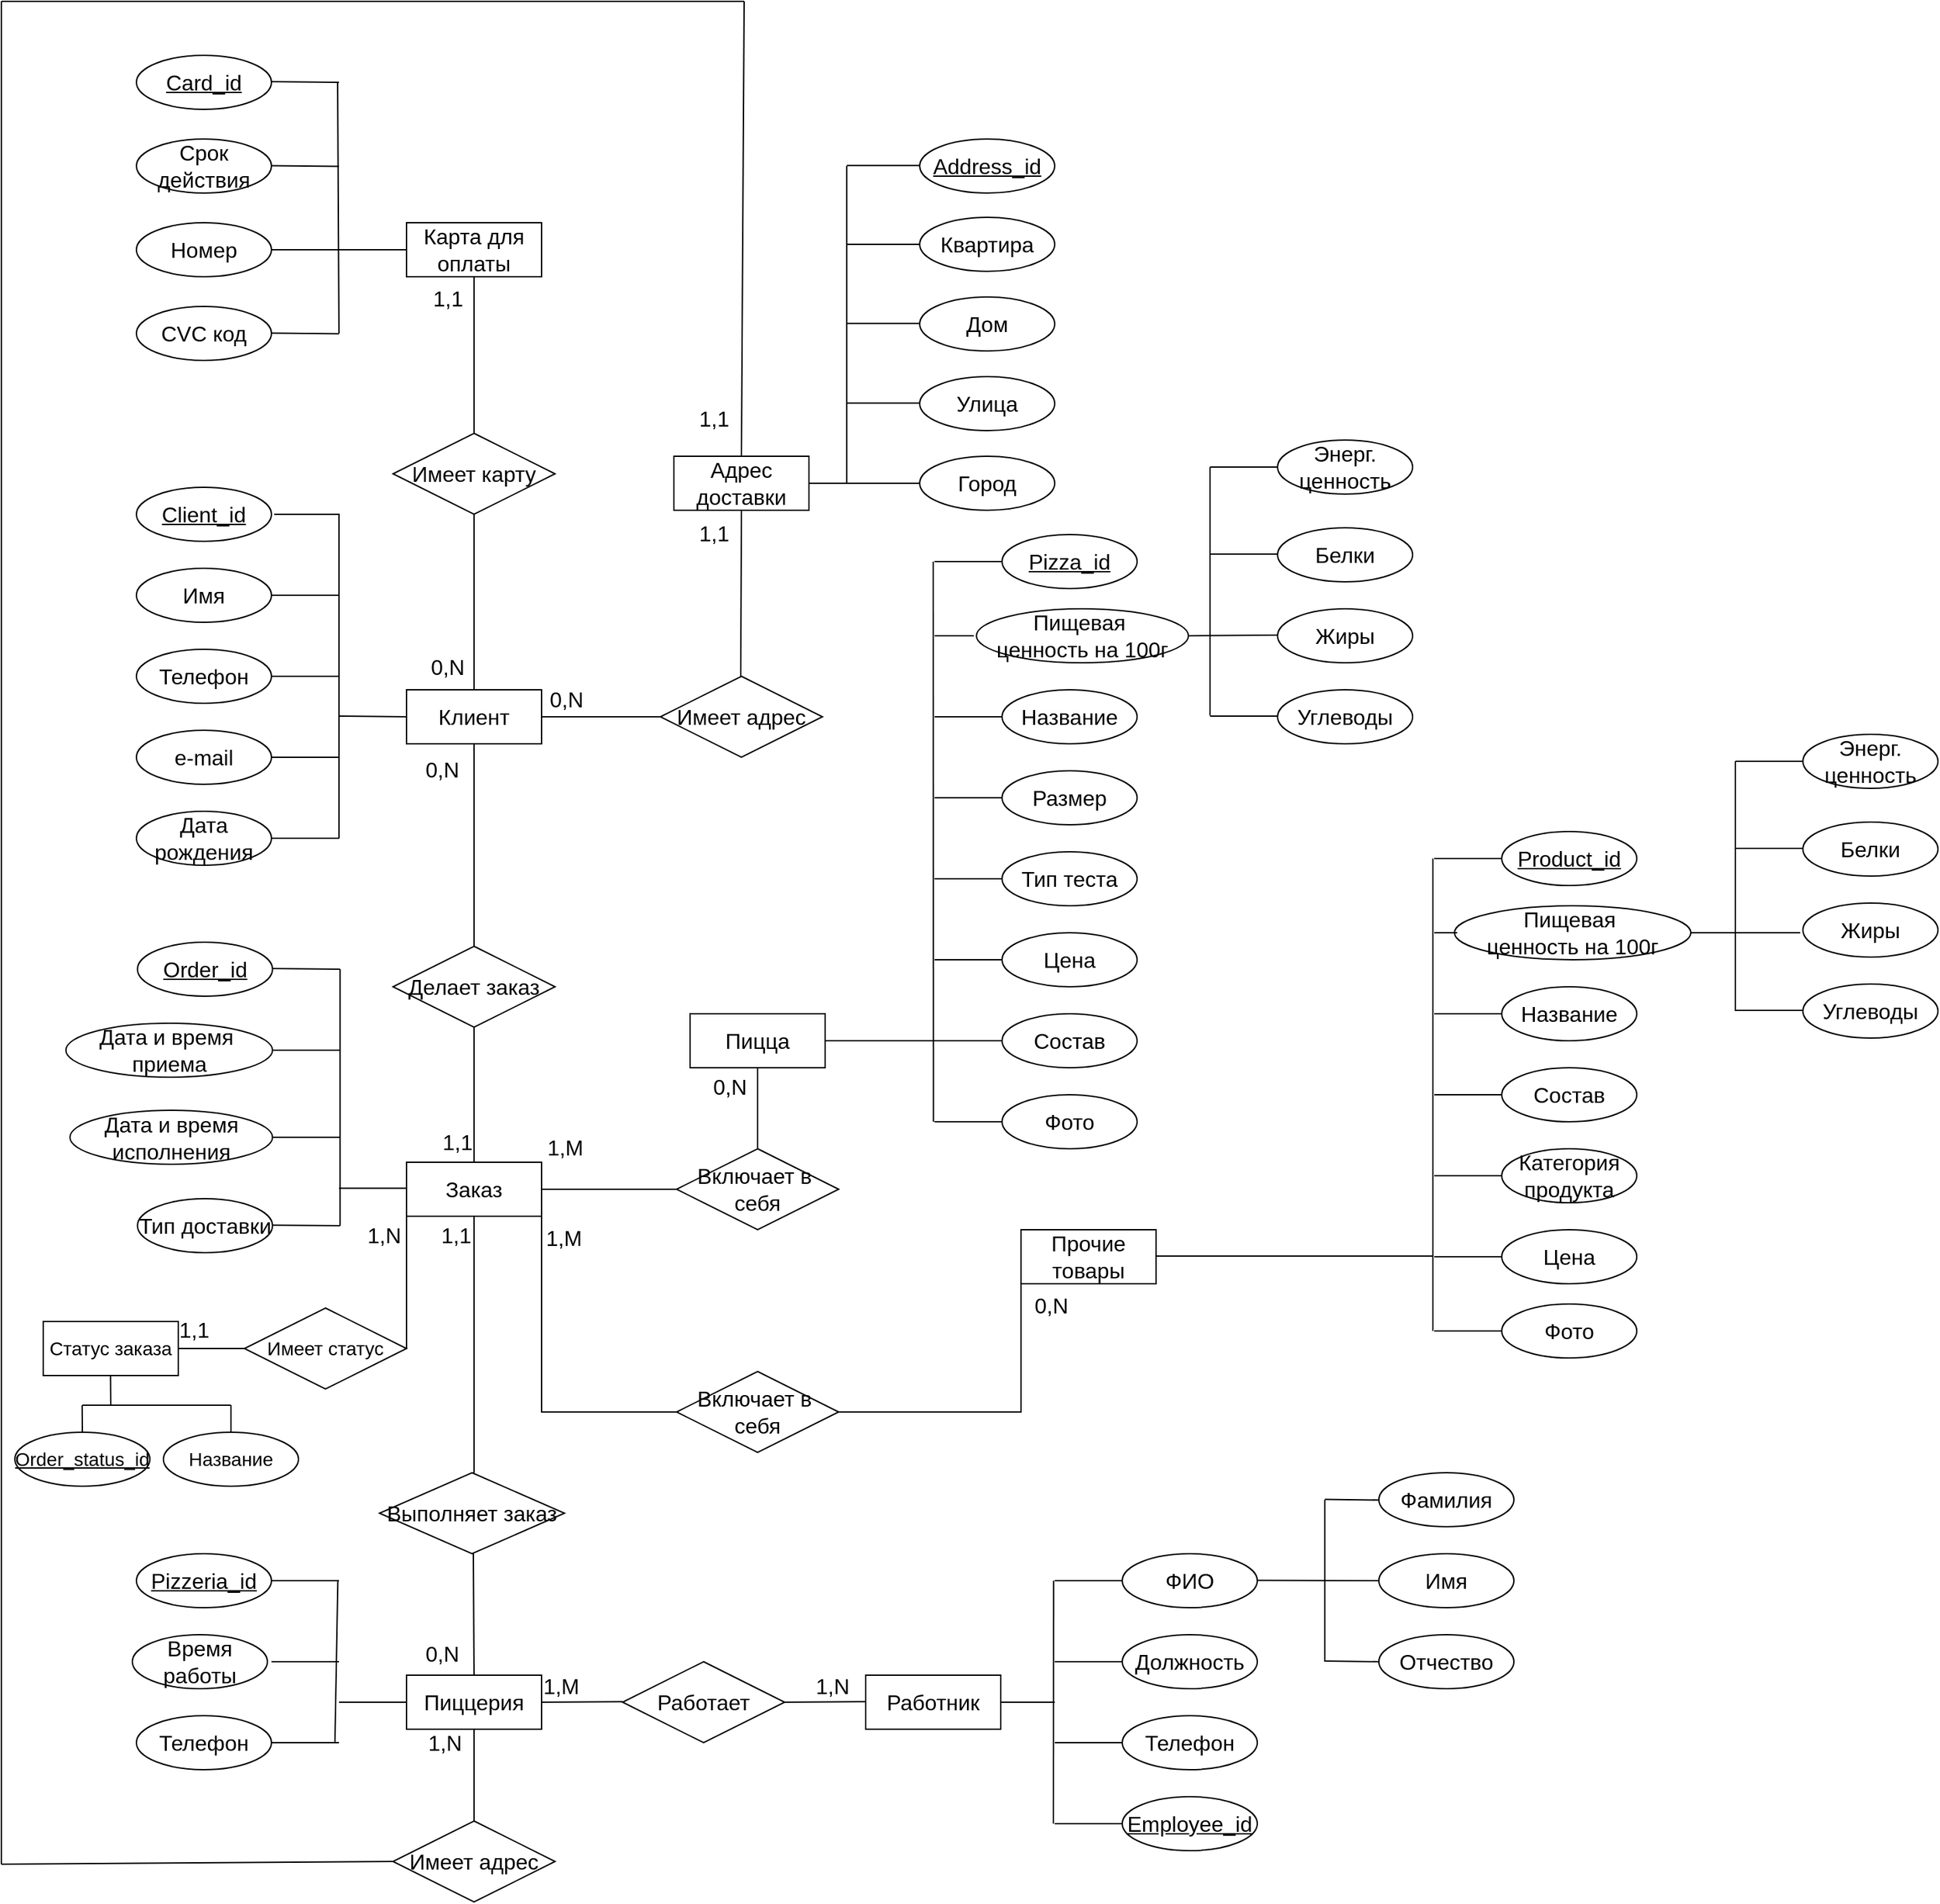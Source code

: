 <mxfile version="24.7.16">
  <diagram name="Страница — 1" id="_R4lYj8lv3AxTXjf9ZBw">
    <mxGraphModel dx="3284" dy="2054" grid="0" gridSize="10" guides="1" tooltips="1" connect="1" arrows="1" fold="1" page="0" pageScale="1" pageWidth="827" pageHeight="1169" math="0" shadow="0">
      <root>
        <mxCell id="0" />
        <mxCell id="1" parent="0" />
        <mxCell id="WlQoKTJH4L9Nlq2DW2aS-11" value="Клиент" style="whiteSpace=wrap;html=1;align=center;fontSize=16;" parent="1" vertex="1">
          <mxGeometry x="-380" y="190" width="100" height="40" as="geometry" />
        </mxCell>
        <mxCell id="WlQoKTJH4L9Nlq2DW2aS-12" value="Client_id" style="ellipse;whiteSpace=wrap;html=1;align=center;fontStyle=4;fontSize=16;" parent="1" vertex="1">
          <mxGeometry x="-580" y="40" width="100" height="40" as="geometry" />
        </mxCell>
        <mxCell id="WlQoKTJH4L9Nlq2DW2aS-13" value="Имя" style="ellipse;whiteSpace=wrap;html=1;align=center;fontSize=16;" parent="1" vertex="1">
          <mxGeometry x="-580" y="100" width="100" height="40" as="geometry" />
        </mxCell>
        <mxCell id="WlQoKTJH4L9Nlq2DW2aS-14" value="Телефон" style="ellipse;whiteSpace=wrap;html=1;align=center;fontSize=16;" parent="1" vertex="1">
          <mxGeometry x="-580" y="160" width="100" height="40" as="geometry" />
        </mxCell>
        <mxCell id="WlQoKTJH4L9Nlq2DW2aS-15" value="e-mail" style="ellipse;whiteSpace=wrap;html=1;align=center;fontSize=16;" parent="1" vertex="1">
          <mxGeometry x="-580" y="220" width="100" height="40" as="geometry" />
        </mxCell>
        <mxCell id="WlQoKTJH4L9Nlq2DW2aS-16" value="Дата рождения" style="ellipse;whiteSpace=wrap;html=1;align=center;fontSize=16;" parent="1" vertex="1">
          <mxGeometry x="-580" y="280" width="100" height="40" as="geometry" />
        </mxCell>
        <mxCell id="WlQoKTJH4L9Nlq2DW2aS-18" value="" style="endArrow=none;html=1;rounded=0;fontSize=16;" parent="1" edge="1">
          <mxGeometry width="50" height="50" relative="1" as="geometry">
            <mxPoint x="-478" y="60" as="sourcePoint" />
            <mxPoint x="-430" y="300" as="targetPoint" />
            <Array as="points">
              <mxPoint x="-430" y="60" />
            </Array>
          </mxGeometry>
        </mxCell>
        <mxCell id="WlQoKTJH4L9Nlq2DW2aS-20" value="" style="endArrow=none;html=1;rounded=0;exitX=1;exitY=0.5;exitDx=0;exitDy=0;fontSize=16;" parent="1" source="WlQoKTJH4L9Nlq2DW2aS-13" edge="1">
          <mxGeometry width="50" height="50" relative="1" as="geometry">
            <mxPoint x="-460" y="145" as="sourcePoint" />
            <mxPoint x="-430" y="120" as="targetPoint" />
          </mxGeometry>
        </mxCell>
        <mxCell id="WlQoKTJH4L9Nlq2DW2aS-21" value="" style="endArrow=none;html=1;rounded=0;exitX=1;exitY=0.5;exitDx=0;exitDy=0;fontSize=16;" parent="1" source="WlQoKTJH4L9Nlq2DW2aS-14" edge="1">
          <mxGeometry width="50" height="50" relative="1" as="geometry">
            <mxPoint x="-300" y="290" as="sourcePoint" />
            <mxPoint x="-430" y="180" as="targetPoint" />
          </mxGeometry>
        </mxCell>
        <mxCell id="WlQoKTJH4L9Nlq2DW2aS-22" value="" style="endArrow=none;html=1;rounded=0;exitX=1;exitY=0.5;exitDx=0;exitDy=0;fontSize=16;" parent="1" source="WlQoKTJH4L9Nlq2DW2aS-15" edge="1">
          <mxGeometry width="50" height="50" relative="1" as="geometry">
            <mxPoint x="-300" y="290" as="sourcePoint" />
            <mxPoint x="-430" y="240" as="targetPoint" />
          </mxGeometry>
        </mxCell>
        <mxCell id="WlQoKTJH4L9Nlq2DW2aS-26" value="" style="line;strokeWidth=1;rotatable=0;dashed=0;labelPosition=right;align=left;verticalAlign=middle;spacingTop=0;spacingLeft=6;points=[];portConstraint=eastwest;fontSize=16;" parent="1" vertex="1">
          <mxGeometry x="-480" y="295" width="50" height="10" as="geometry" />
        </mxCell>
        <mxCell id="WlQoKTJH4L9Nlq2DW2aS-28" value="" style="endArrow=none;html=1;rounded=0;fontSize=16;" parent="1" edge="1">
          <mxGeometry relative="1" as="geometry">
            <mxPoint x="-430" y="209.5" as="sourcePoint" />
            <mxPoint x="-380" y="210" as="targetPoint" />
          </mxGeometry>
        </mxCell>
        <mxCell id="WlQoKTJH4L9Nlq2DW2aS-29" value="Заказ" style="whiteSpace=wrap;html=1;align=center;fontSize=16;" parent="1" vertex="1">
          <mxGeometry x="-380" y="540" width="100" height="40" as="geometry" />
        </mxCell>
        <mxCell id="WlQoKTJH4L9Nlq2DW2aS-30" value="Order_id" style="ellipse;whiteSpace=wrap;html=1;align=center;fontStyle=4;fontSize=16;" parent="1" vertex="1">
          <mxGeometry x="-579.21" y="377" width="100" height="40" as="geometry" />
        </mxCell>
        <mxCell id="WlQoKTJH4L9Nlq2DW2aS-31" value="Дата и время&amp;nbsp;&lt;div style=&quot;font-size: 16px;&quot;&gt;приема&lt;/div&gt;" style="ellipse;whiteSpace=wrap;html=1;align=center;fontSize=16;" parent="1" vertex="1">
          <mxGeometry x="-632.21" y="437" width="153" height="40" as="geometry" />
        </mxCell>
        <mxCell id="WlQoKTJH4L9Nlq2DW2aS-32" value="Дата и время&lt;div style=&quot;font-size: 16px;&quot;&gt;исполнения&lt;/div&gt;" style="ellipse;whiteSpace=wrap;html=1;align=center;fontSize=16;" parent="1" vertex="1">
          <mxGeometry x="-629.21" y="501.5" width="150" height="40" as="geometry" />
        </mxCell>
        <mxCell id="WlQoKTJH4L9Nlq2DW2aS-33" value="Тип доставки" style="ellipse;whiteSpace=wrap;html=1;align=center;fontSize=16;" parent="1" vertex="1">
          <mxGeometry x="-579.21" y="567" width="100" height="40" as="geometry" />
        </mxCell>
        <mxCell id="WlQoKTJH4L9Nlq2DW2aS-36" value="" style="endArrow=none;html=1;rounded=0;fontSize=16;" parent="1" edge="1">
          <mxGeometry relative="1" as="geometry">
            <mxPoint x="-479.21" y="396.5" as="sourcePoint" />
            <mxPoint x="-429.21" y="397" as="targetPoint" />
          </mxGeometry>
        </mxCell>
        <mxCell id="WlQoKTJH4L9Nlq2DW2aS-37" value="" style="line;strokeWidth=1;rotatable=0;dashed=0;labelPosition=right;align=left;verticalAlign=middle;spacingTop=0;spacingLeft=6;points=[];portConstraint=eastwest;fontSize=16;" parent="1" vertex="1">
          <mxGeometry x="-479.21" y="452" width="50" height="10" as="geometry" />
        </mxCell>
        <mxCell id="WlQoKTJH4L9Nlq2DW2aS-38" value="" style="line;strokeWidth=1;rotatable=0;dashed=0;labelPosition=right;align=left;verticalAlign=middle;spacingTop=0;spacingLeft=6;points=[];portConstraint=eastwest;fontSize=16;" parent="1" vertex="1">
          <mxGeometry x="-479.21" y="516.5" width="50" height="10" as="geometry" />
        </mxCell>
        <mxCell id="WlQoKTJH4L9Nlq2DW2aS-39" value="" style="endArrow=none;html=1;rounded=0;fontSize=16;" parent="1" edge="1">
          <mxGeometry relative="1" as="geometry">
            <mxPoint x="-479.21" y="586.66" as="sourcePoint" />
            <mxPoint x="-429.21" y="587" as="targetPoint" />
          </mxGeometry>
        </mxCell>
        <mxCell id="WlQoKTJH4L9Nlq2DW2aS-42" value="" style="endArrow=none;html=1;rounded=0;fontSize=16;" parent="1" edge="1">
          <mxGeometry relative="1" as="geometry">
            <mxPoint x="-429.21" y="397" as="sourcePoint" />
            <mxPoint x="-429.21" y="587" as="targetPoint" />
          </mxGeometry>
        </mxCell>
        <mxCell id="WlQoKTJH4L9Nlq2DW2aS-43" value="" style="endArrow=none;html=1;rounded=0;fontSize=16;" parent="1" edge="1">
          <mxGeometry relative="1" as="geometry">
            <mxPoint x="-430" y="559.29" as="sourcePoint" />
            <mxPoint x="-380" y="559.29" as="targetPoint" />
          </mxGeometry>
        </mxCell>
        <mxCell id="WlQoKTJH4L9Nlq2DW2aS-44" value="Делает заказ" style="shape=rhombus;perimeter=rhombusPerimeter;whiteSpace=wrap;html=1;align=center;fontSize=16;" parent="1" vertex="1">
          <mxGeometry x="-390" y="380" width="120" height="60" as="geometry" />
        </mxCell>
        <mxCell id="WlQoKTJH4L9Nlq2DW2aS-45" value="" style="endArrow=none;html=1;rounded=0;entryX=0.5;entryY=1;entryDx=0;entryDy=0;fontSize=16;" parent="1" source="WlQoKTJH4L9Nlq2DW2aS-44" target="WlQoKTJH4L9Nlq2DW2aS-11" edge="1">
          <mxGeometry relative="1" as="geometry">
            <mxPoint x="-410" y="430" as="sourcePoint" />
            <mxPoint x="-250" y="430" as="targetPoint" />
          </mxGeometry>
        </mxCell>
        <mxCell id="WlQoKTJH4L9Nlq2DW2aS-46" value="0,N" style="resizable=0;html=1;whiteSpace=wrap;align=right;verticalAlign=bottom;fontSize=16;" parent="WlQoKTJH4L9Nlq2DW2aS-45" connectable="0" vertex="1">
          <mxGeometry x="1" relative="1" as="geometry">
            <mxPoint x="-10" y="30" as="offset" />
          </mxGeometry>
        </mxCell>
        <mxCell id="WlQoKTJH4L9Nlq2DW2aS-47" value="" style="endArrow=none;html=1;rounded=0;exitX=0.5;exitY=1;exitDx=0;exitDy=0;entryX=0.5;entryY=0;entryDx=0;entryDy=0;fontSize=16;" parent="1" source="WlQoKTJH4L9Nlq2DW2aS-44" target="WlQoKTJH4L9Nlq2DW2aS-29" edge="1">
          <mxGeometry relative="1" as="geometry">
            <mxPoint x="-410" y="430" as="sourcePoint" />
            <mxPoint x="-250" y="430" as="targetPoint" />
          </mxGeometry>
        </mxCell>
        <mxCell id="WlQoKTJH4L9Nlq2DW2aS-48" value="1,1" style="resizable=0;html=1;whiteSpace=wrap;align=right;verticalAlign=bottom;fontSize=16;" parent="WlQoKTJH4L9Nlq2DW2aS-47" connectable="0" vertex="1">
          <mxGeometry x="1" relative="1" as="geometry">
            <mxPoint y="-4" as="offset" />
          </mxGeometry>
        </mxCell>
        <mxCell id="WlQoKTJH4L9Nlq2DW2aS-50" value="Пиццерия" style="whiteSpace=wrap;html=1;align=center;fontSize=16;" parent="1" vertex="1">
          <mxGeometry x="-380" y="920" width="100" height="40" as="geometry" />
        </mxCell>
        <mxCell id="WlQoKTJH4L9Nlq2DW2aS-51" value="Pizzeria_id" style="ellipse;whiteSpace=wrap;html=1;align=center;fontStyle=4;fontSize=16;" parent="1" vertex="1">
          <mxGeometry x="-580" y="830" width="100" height="40" as="geometry" />
        </mxCell>
        <mxCell id="WlQoKTJH4L9Nlq2DW2aS-71" value="Телефон" style="ellipse;whiteSpace=wrap;html=1;align=center;fontSize=16;" parent="1" vertex="1">
          <mxGeometry x="-580" y="950" width="100" height="40" as="geometry" />
        </mxCell>
        <mxCell id="WlQoKTJH4L9Nlq2DW2aS-72" value="Время работы" style="ellipse;whiteSpace=wrap;html=1;align=center;fontSize=16;" parent="1" vertex="1">
          <mxGeometry x="-583" y="890" width="100" height="40" as="geometry" />
        </mxCell>
        <mxCell id="WlQoKTJH4L9Nlq2DW2aS-74" value="" style="line;strokeWidth=1;rotatable=0;dashed=0;labelPosition=right;align=left;verticalAlign=middle;spacingTop=0;spacingLeft=6;points=[];portConstraint=eastwest;fontSize=16;" parent="1" vertex="1">
          <mxGeometry x="-480" y="845" width="50" height="10" as="geometry" />
        </mxCell>
        <mxCell id="WlQoKTJH4L9Nlq2DW2aS-75" value="" style="line;strokeWidth=1;rotatable=0;dashed=0;labelPosition=right;align=left;verticalAlign=middle;spacingTop=0;spacingLeft=6;points=[];portConstraint=eastwest;fontSize=16;" parent="1" vertex="1">
          <mxGeometry x="-480" y="905" width="50" height="10" as="geometry" />
        </mxCell>
        <mxCell id="WlQoKTJH4L9Nlq2DW2aS-76" value="" style="line;strokeWidth=1;rotatable=0;dashed=0;labelPosition=right;align=left;verticalAlign=middle;spacingTop=0;spacingLeft=6;points=[];portConstraint=eastwest;fontSize=16;" parent="1" vertex="1">
          <mxGeometry x="-480" y="965" width="50" height="10" as="geometry" />
        </mxCell>
        <mxCell id="WlQoKTJH4L9Nlq2DW2aS-78" value="" style="endArrow=none;html=1;rounded=0;fontSize=16;" parent="1" edge="1">
          <mxGeometry relative="1" as="geometry">
            <mxPoint x="-430.83" y="850" as="sourcePoint" />
            <mxPoint x="-433" y="970" as="targetPoint" />
          </mxGeometry>
        </mxCell>
        <mxCell id="WlQoKTJH4L9Nlq2DW2aS-79" value="" style="line;strokeWidth=1;rotatable=0;dashed=0;labelPosition=right;align=left;verticalAlign=middle;spacingTop=0;spacingLeft=6;points=[];portConstraint=eastwest;fontSize=16;" parent="1" vertex="1">
          <mxGeometry x="-430" y="935" width="50" height="10" as="geometry" />
        </mxCell>
        <mxCell id="WlQoKTJH4L9Nlq2DW2aS-80" value="Выполняет заказ" style="shape=rhombus;perimeter=rhombusPerimeter;whiteSpace=wrap;html=1;align=center;fontSize=16;" parent="1" vertex="1">
          <mxGeometry x="-400" y="770" width="137" height="60" as="geometry" />
        </mxCell>
        <mxCell id="WlQoKTJH4L9Nlq2DW2aS-83" value="" style="endArrow=none;html=1;rounded=0;exitX=0.5;exitY=1;exitDx=0;exitDy=0;fontSize=16;" parent="1" edge="1" source="WlQoKTJH4L9Nlq2DW2aS-29">
          <mxGeometry relative="1" as="geometry">
            <mxPoint x="-330.42" y="630" as="sourcePoint" />
            <mxPoint x="-330" y="770" as="targetPoint" />
          </mxGeometry>
        </mxCell>
        <mxCell id="WlQoKTJH4L9Nlq2DW2aS-84" value="1,1" style="resizable=0;html=1;whiteSpace=wrap;align=right;verticalAlign=bottom;fontSize=16;" parent="WlQoKTJH4L9Nlq2DW2aS-83" connectable="0" vertex="1">
          <mxGeometry x="1" relative="1" as="geometry">
            <mxPoint x="-1" y="-165" as="offset" />
          </mxGeometry>
        </mxCell>
        <mxCell id="WlQoKTJH4L9Nlq2DW2aS-85" value="" style="endArrow=none;html=1;rounded=0;entryX=0.5;entryY=1;entryDx=0;entryDy=0;fontSize=16;" parent="1" edge="1">
          <mxGeometry relative="1" as="geometry">
            <mxPoint x="-330" y="920" as="sourcePoint" />
            <mxPoint x="-330.5" y="830" as="targetPoint" />
          </mxGeometry>
        </mxCell>
        <mxCell id="WlQoKTJH4L9Nlq2DW2aS-86" value="0,N" style="resizable=0;html=1;whiteSpace=wrap;align=right;verticalAlign=bottom;fontSize=16;" parent="WlQoKTJH4L9Nlq2DW2aS-85" connectable="0" vertex="1">
          <mxGeometry x="1" relative="1" as="geometry">
            <mxPoint x="-9" y="85" as="offset" />
          </mxGeometry>
        </mxCell>
        <mxCell id="WlQoKTJH4L9Nlq2DW2aS-87" value="Работник" style="whiteSpace=wrap;html=1;align=center;fontSize=16;" parent="1" vertex="1">
          <mxGeometry x="-40" y="920" width="100" height="40" as="geometry" />
        </mxCell>
        <mxCell id="WlQoKTJH4L9Nlq2DW2aS-88" value="ФИО" style="ellipse;whiteSpace=wrap;html=1;align=center;fontSize=16;" parent="1" vertex="1">
          <mxGeometry x="150" y="830" width="100" height="40" as="geometry" />
        </mxCell>
        <mxCell id="WlQoKTJH4L9Nlq2DW2aS-89" value="Фамилия" style="ellipse;whiteSpace=wrap;html=1;align=center;fontSize=16;" parent="1" vertex="1">
          <mxGeometry x="340" y="770" width="100" height="40" as="geometry" />
        </mxCell>
        <mxCell id="WlQoKTJH4L9Nlq2DW2aS-90" value="Имя" style="ellipse;whiteSpace=wrap;html=1;align=center;fontSize=16;" parent="1" vertex="1">
          <mxGeometry x="340" y="830" width="100" height="40" as="geometry" />
        </mxCell>
        <mxCell id="WlQoKTJH4L9Nlq2DW2aS-91" value="Отчество" style="ellipse;whiteSpace=wrap;html=1;align=center;fontSize=16;" parent="1" vertex="1">
          <mxGeometry x="340" y="890" width="100" height="40" as="geometry" />
        </mxCell>
        <mxCell id="WlQoKTJH4L9Nlq2DW2aS-92" value="Должность" style="ellipse;whiteSpace=wrap;html=1;align=center;fontSize=16;" parent="1" vertex="1">
          <mxGeometry x="150" y="890" width="100" height="40" as="geometry" />
        </mxCell>
        <mxCell id="WlQoKTJH4L9Nlq2DW2aS-93" value="Телефон" style="ellipse;whiteSpace=wrap;html=1;align=center;fontSize=16;" parent="1" vertex="1">
          <mxGeometry x="150" y="950" width="100" height="40" as="geometry" />
        </mxCell>
        <mxCell id="WlQoKTJH4L9Nlq2DW2aS-94" value="Employee_id" style="ellipse;whiteSpace=wrap;html=1;align=center;fontStyle=4;fontSize=16;" parent="1" vertex="1">
          <mxGeometry x="150" y="1010" width="100" height="40" as="geometry" />
        </mxCell>
        <mxCell id="WlQoKTJH4L9Nlq2DW2aS-95" value="" style="line;strokeWidth=1;rotatable=0;dashed=0;labelPosition=right;align=left;verticalAlign=middle;spacingTop=0;spacingLeft=6;points=[];portConstraint=eastwest;fontSize=16;" parent="1" vertex="1">
          <mxGeometry x="100" y="845" width="50" height="10" as="geometry" />
        </mxCell>
        <mxCell id="WlQoKTJH4L9Nlq2DW2aS-96" value="" style="line;strokeWidth=1;rotatable=0;dashed=0;labelPosition=right;align=left;verticalAlign=middle;spacingTop=0;spacingLeft=6;points=[];portConstraint=eastwest;fontSize=16;" parent="1" vertex="1">
          <mxGeometry x="100" y="905" width="50" height="10" as="geometry" />
        </mxCell>
        <mxCell id="WlQoKTJH4L9Nlq2DW2aS-97" value="" style="line;strokeWidth=1;rotatable=0;dashed=0;labelPosition=right;align=left;verticalAlign=middle;spacingTop=0;spacingLeft=6;points=[];portConstraint=eastwest;fontSize=16;" parent="1" vertex="1">
          <mxGeometry x="100" y="965" width="50" height="10" as="geometry" />
        </mxCell>
        <mxCell id="WlQoKTJH4L9Nlq2DW2aS-98" value="" style="line;strokeWidth=1;rotatable=0;dashed=0;labelPosition=right;align=left;verticalAlign=middle;spacingTop=0;spacingLeft=6;points=[];portConstraint=eastwest;fontSize=16;" parent="1" vertex="1">
          <mxGeometry x="100" y="1025" width="50" height="10" as="geometry" />
        </mxCell>
        <mxCell id="WlQoKTJH4L9Nlq2DW2aS-99" value="" style="endArrow=none;html=1;rounded=0;fontSize=16;" parent="1" edge="1">
          <mxGeometry relative="1" as="geometry">
            <mxPoint x="99.17" y="850" as="sourcePoint" />
            <mxPoint x="99" y="1030" as="targetPoint" />
          </mxGeometry>
        </mxCell>
        <mxCell id="WlQoKTJH4L9Nlq2DW2aS-100" value="" style="line;strokeWidth=1;rotatable=0;dashed=0;labelPosition=right;align=left;verticalAlign=middle;spacingTop=0;spacingLeft=6;points=[];portConstraint=eastwest;fontSize=16;" parent="1" vertex="1">
          <mxGeometry x="60" y="935" width="40" height="10" as="geometry" />
        </mxCell>
        <mxCell id="WlQoKTJH4L9Nlq2DW2aS-101" value="" style="endArrow=none;html=1;rounded=0;fontSize=16;" parent="1" edge="1">
          <mxGeometry relative="1" as="geometry">
            <mxPoint x="300" y="789.75" as="sourcePoint" />
            <mxPoint x="340" y="790.25" as="targetPoint" />
          </mxGeometry>
        </mxCell>
        <mxCell id="WlQoKTJH4L9Nlq2DW2aS-103" value="" style="endArrow=none;html=1;rounded=0;fontSize=16;" parent="1" edge="1">
          <mxGeometry relative="1" as="geometry">
            <mxPoint x="300" y="909.5" as="sourcePoint" />
            <mxPoint x="340" y="910" as="targetPoint" />
          </mxGeometry>
        </mxCell>
        <mxCell id="WlQoKTJH4L9Nlq2DW2aS-104" value="" style="endArrow=none;html=1;rounded=0;fontSize=16;" parent="1" edge="1">
          <mxGeometry relative="1" as="geometry">
            <mxPoint x="300" y="790" as="sourcePoint" />
            <mxPoint x="300" y="910" as="targetPoint" />
          </mxGeometry>
        </mxCell>
        <mxCell id="WlQoKTJH4L9Nlq2DW2aS-107" value="" style="endArrow=none;html=1;rounded=0;entryX=0;entryY=0.5;entryDx=0;entryDy=0;fontSize=16;" parent="1" target="WlQoKTJH4L9Nlq2DW2aS-90" edge="1">
          <mxGeometry relative="1" as="geometry">
            <mxPoint x="250" y="849.75" as="sourcePoint" />
            <mxPoint x="290" y="850.25" as="targetPoint" />
          </mxGeometry>
        </mxCell>
        <mxCell id="WlQoKTJH4L9Nlq2DW2aS-108" value="Работает" style="shape=rhombus;perimeter=rhombusPerimeter;whiteSpace=wrap;html=1;align=center;fontSize=16;" parent="1" vertex="1">
          <mxGeometry x="-220" y="910" width="120" height="60" as="geometry" />
        </mxCell>
        <mxCell id="WlQoKTJH4L9Nlq2DW2aS-109" value="" style="endArrow=none;html=1;rounded=0;fontSize=16;" parent="1" edge="1">
          <mxGeometry relative="1" as="geometry">
            <mxPoint x="-280" y="940" as="sourcePoint" />
            <mxPoint x="-220" y="939.58" as="targetPoint" />
          </mxGeometry>
        </mxCell>
        <mxCell id="WlQoKTJH4L9Nlq2DW2aS-110" value="1,M" style="resizable=0;html=1;whiteSpace=wrap;align=right;verticalAlign=bottom;fontSize=16;" parent="WlQoKTJH4L9Nlq2DW2aS-109" connectable="0" vertex="1">
          <mxGeometry x="1" relative="1" as="geometry">
            <mxPoint x="-30" as="offset" />
          </mxGeometry>
        </mxCell>
        <mxCell id="WlQoKTJH4L9Nlq2DW2aS-111" value="" style="endArrow=none;html=1;rounded=0;fontSize=16;" parent="1" edge="1">
          <mxGeometry relative="1" as="geometry">
            <mxPoint x="-100" y="940" as="sourcePoint" />
            <mxPoint x="-40" y="939.58" as="targetPoint" />
          </mxGeometry>
        </mxCell>
        <mxCell id="WlQoKTJH4L9Nlq2DW2aS-112" value="1,N" style="resizable=0;html=1;whiteSpace=wrap;align=right;verticalAlign=bottom;fontSize=16;" parent="WlQoKTJH4L9Nlq2DW2aS-111" connectable="0" vertex="1">
          <mxGeometry x="1" relative="1" as="geometry">
            <mxPoint x="-10" as="offset" />
          </mxGeometry>
        </mxCell>
        <mxCell id="WlQoKTJH4L9Nlq2DW2aS-113" value="Включает в&amp;nbsp;&lt;div style=&quot;font-size: 16px;&quot;&gt;себя&lt;/div&gt;" style="shape=rhombus;perimeter=rhombusPerimeter;whiteSpace=wrap;html=1;align=center;fontSize=16;" parent="1" vertex="1">
          <mxGeometry x="-180" y="695" width="120" height="60" as="geometry" />
        </mxCell>
        <mxCell id="WlQoKTJH4L9Nlq2DW2aS-115" value="Пицца" style="whiteSpace=wrap;html=1;align=center;fontSize=16;" parent="1" vertex="1">
          <mxGeometry x="-170" y="430" width="100" height="40" as="geometry" />
        </mxCell>
        <mxCell id="WlQoKTJH4L9Nlq2DW2aS-116" value="Прочие товары" style="whiteSpace=wrap;html=1;align=center;fontSize=16;" parent="1" vertex="1">
          <mxGeometry x="75" y="590" width="100" height="40" as="geometry" />
        </mxCell>
        <mxCell id="WlQoKTJH4L9Nlq2DW2aS-117" value="" style="endArrow=none;html=1;rounded=0;entryX=0;entryY=0.5;entryDx=0;entryDy=0;fontSize=16;exitX=1;exitY=1;exitDx=0;exitDy=0;" parent="1" target="WlQoKTJH4L9Nlq2DW2aS-113" edge="1" source="WlQoKTJH4L9Nlq2DW2aS-29">
          <mxGeometry relative="1" as="geometry">
            <mxPoint x="-280" y="609.29" as="sourcePoint" />
            <mxPoint x="-180" y="610" as="targetPoint" />
            <Array as="points">
              <mxPoint x="-280" y="725" />
            </Array>
          </mxGeometry>
        </mxCell>
        <mxCell id="WlQoKTJH4L9Nlq2DW2aS-118" value="1,M" style="resizable=0;html=1;whiteSpace=wrap;align=right;verticalAlign=bottom;fontSize=16;" parent="WlQoKTJH4L9Nlq2DW2aS-117" connectable="0" vertex="1">
          <mxGeometry x="1" relative="1" as="geometry">
            <mxPoint x="-69" y="-118" as="offset" />
          </mxGeometry>
        </mxCell>
        <mxCell id="WlQoKTJH4L9Nlq2DW2aS-119" value="" style="endArrow=none;html=1;rounded=0;entryX=0.5;entryY=1;entryDx=0;entryDy=0;exitX=0.5;exitY=0;exitDx=0;exitDy=0;fontSize=16;" parent="1" source="8NDgQ50gFQI0GU3UAlsf-5" target="WlQoKTJH4L9Nlq2DW2aS-115" edge="1">
          <mxGeometry relative="1" as="geometry">
            <mxPoint x="-230" y="610" as="sourcePoint" />
            <mxPoint x="-120" y="490" as="targetPoint" />
            <Array as="points">
              <mxPoint x="-120" y="531" />
            </Array>
          </mxGeometry>
        </mxCell>
        <mxCell id="WlQoKTJH4L9Nlq2DW2aS-120" value="0,N" style="resizable=0;html=1;whiteSpace=wrap;align=right;verticalAlign=bottom;fontSize=16;" parent="WlQoKTJH4L9Nlq2DW2aS-119" connectable="0" vertex="1">
          <mxGeometry x="1" relative="1" as="geometry">
            <mxPoint x="-7" y="25" as="offset" />
          </mxGeometry>
        </mxCell>
        <mxCell id="WlQoKTJH4L9Nlq2DW2aS-121" value="" style="endArrow=none;html=1;rounded=0;entryX=0;entryY=0.5;entryDx=0;entryDy=0;exitX=1;exitY=0.5;exitDx=0;exitDy=0;fontSize=16;" parent="1" source="WlQoKTJH4L9Nlq2DW2aS-113" target="WlQoKTJH4L9Nlq2DW2aS-116" edge="1">
          <mxGeometry relative="1" as="geometry">
            <mxPoint x="-60" y="609" as="sourcePoint" />
            <mxPoint x="70" y="610" as="targetPoint" />
            <Array as="points">
              <mxPoint x="75" y="725" />
            </Array>
          </mxGeometry>
        </mxCell>
        <mxCell id="WlQoKTJH4L9Nlq2DW2aS-122" value="0,N" style="resizable=0;html=1;whiteSpace=wrap;align=right;verticalAlign=bottom;fontSize=16;" parent="WlQoKTJH4L9Nlq2DW2aS-121" connectable="0" vertex="1">
          <mxGeometry x="1" relative="1" as="geometry">
            <mxPoint x="36" y="47" as="offset" />
          </mxGeometry>
        </mxCell>
        <mxCell id="WlQoKTJH4L9Nlq2DW2aS-123" value="Название" style="ellipse;whiteSpace=wrap;html=1;align=center;fontSize=16;" parent="1" vertex="1">
          <mxGeometry x="61" y="190" width="100" height="40" as="geometry" />
        </mxCell>
        <mxCell id="WlQoKTJH4L9Nlq2DW2aS-124" value="Pizza_id" style="ellipse;whiteSpace=wrap;html=1;align=center;fontStyle=4;fontSize=16;" parent="1" vertex="1">
          <mxGeometry x="61" y="75" width="100" height="40" as="geometry" />
        </mxCell>
        <mxCell id="WlQoKTJH4L9Nlq2DW2aS-125" value="Тип теста" style="ellipse;whiteSpace=wrap;html=1;align=center;fontSize=16;" parent="1" vertex="1">
          <mxGeometry x="61" y="310" width="100" height="40" as="geometry" />
        </mxCell>
        <mxCell id="WlQoKTJH4L9Nlq2DW2aS-126" value="Размер" style="ellipse;whiteSpace=wrap;html=1;align=center;fontSize=16;" parent="1" vertex="1">
          <mxGeometry x="61" y="250" width="100" height="40" as="geometry" />
        </mxCell>
        <mxCell id="WlQoKTJH4L9Nlq2DW2aS-127" value="Цена" style="ellipse;whiteSpace=wrap;html=1;align=center;fontSize=16;" parent="1" vertex="1">
          <mxGeometry x="61" y="370" width="100" height="40" as="geometry" />
        </mxCell>
        <mxCell id="WlQoKTJH4L9Nlq2DW2aS-128" value="Состав" style="ellipse;whiteSpace=wrap;html=1;align=center;fontSize=16;" parent="1" vertex="1">
          <mxGeometry x="61" y="430" width="100" height="40" as="geometry" />
        </mxCell>
        <mxCell id="WlQoKTJH4L9Nlq2DW2aS-129" value="Фото" style="ellipse;whiteSpace=wrap;html=1;align=center;fontSize=16;" parent="1" vertex="1">
          <mxGeometry x="61" y="490" width="100" height="40" as="geometry" />
        </mxCell>
        <mxCell id="WlQoKTJH4L9Nlq2DW2aS-130" value="Пищевая&amp;nbsp;&lt;div style=&quot;font-size: 16px;&quot;&gt;ценность на 100г&lt;/div&gt;" style="ellipse;whiteSpace=wrap;html=1;align=center;fontSize=16;" parent="1" vertex="1">
          <mxGeometry x="42" y="130" width="157" height="40" as="geometry" />
        </mxCell>
        <mxCell id="WlQoKTJH4L9Nlq2DW2aS-131" value="Энерг. ценность" style="ellipse;whiteSpace=wrap;html=1;align=center;fontSize=16;" parent="1" vertex="1">
          <mxGeometry x="265" y="5" width="100" height="40" as="geometry" />
        </mxCell>
        <mxCell id="WlQoKTJH4L9Nlq2DW2aS-132" value="Белки" style="ellipse;whiteSpace=wrap;html=1;align=center;fontSize=16;" parent="1" vertex="1">
          <mxGeometry x="265" y="70" width="100" height="40" as="geometry" />
        </mxCell>
        <mxCell id="WlQoKTJH4L9Nlq2DW2aS-133" value="Жиры" style="ellipse;whiteSpace=wrap;html=1;align=center;fontSize=16;" parent="1" vertex="1">
          <mxGeometry x="265" y="130" width="100" height="40" as="geometry" />
        </mxCell>
        <mxCell id="WlQoKTJH4L9Nlq2DW2aS-134" value="Углеводы" style="ellipse;whiteSpace=wrap;html=1;align=center;fontSize=16;" parent="1" vertex="1">
          <mxGeometry x="265" y="190" width="100" height="40" as="geometry" />
        </mxCell>
        <mxCell id="WlQoKTJH4L9Nlq2DW2aS-137" value="" style="endArrow=none;html=1;rounded=0;exitX=1;exitY=0.5;exitDx=0;exitDy=0;fontSize=16;" parent="1" edge="1">
          <mxGeometry width="50" height="50" relative="1" as="geometry">
            <mxPoint x="215" y="25" as="sourcePoint" />
            <mxPoint x="265" y="25" as="targetPoint" />
          </mxGeometry>
        </mxCell>
        <mxCell id="WlQoKTJH4L9Nlq2DW2aS-138" value="" style="endArrow=none;html=1;rounded=0;exitX=1;exitY=0.5;exitDx=0;exitDy=0;fontSize=16;" parent="1" edge="1">
          <mxGeometry width="50" height="50" relative="1" as="geometry">
            <mxPoint x="215" y="89.5" as="sourcePoint" />
            <mxPoint x="265" y="89.5" as="targetPoint" />
          </mxGeometry>
        </mxCell>
        <mxCell id="WlQoKTJH4L9Nlq2DW2aS-139" value="" style="endArrow=none;html=1;rounded=0;exitX=1;exitY=0.5;exitDx=0;exitDy=0;fontSize=16;" parent="1" source="WlQoKTJH4L9Nlq2DW2aS-130" edge="1">
          <mxGeometry width="50" height="50" relative="1" as="geometry">
            <mxPoint x="175" y="150" as="sourcePoint" />
            <mxPoint x="265" y="149.5" as="targetPoint" />
          </mxGeometry>
        </mxCell>
        <mxCell id="WlQoKTJH4L9Nlq2DW2aS-140" value="" style="endArrow=none;html=1;rounded=0;exitX=1;exitY=0.5;exitDx=0;exitDy=0;fontSize=16;" parent="1" edge="1">
          <mxGeometry width="50" height="50" relative="1" as="geometry">
            <mxPoint x="215" y="209.5" as="sourcePoint" />
            <mxPoint x="265" y="209.5" as="targetPoint" />
          </mxGeometry>
        </mxCell>
        <mxCell id="WlQoKTJH4L9Nlq2DW2aS-142" value="" style="endArrow=none;html=1;rounded=0;fontSize=16;" parent="1" edge="1">
          <mxGeometry relative="1" as="geometry">
            <mxPoint x="215" y="25" as="sourcePoint" />
            <mxPoint x="215" y="209" as="targetPoint" />
          </mxGeometry>
        </mxCell>
        <mxCell id="WlQoKTJH4L9Nlq2DW2aS-144" value="" style="endArrow=none;html=1;rounded=0;entryX=0;entryY=0.5;entryDx=0;entryDy=0;fontSize=16;exitX=1;exitY=0.5;exitDx=0;exitDy=0;" parent="1" source="WlQoKTJH4L9Nlq2DW2aS-115" target="WlQoKTJH4L9Nlq2DW2aS-128" edge="1">
          <mxGeometry relative="1" as="geometry">
            <mxPoint x="-70" y="455" as="sourcePoint" />
            <mxPoint x="-20" y="455.5" as="targetPoint" />
          </mxGeometry>
        </mxCell>
        <mxCell id="WlQoKTJH4L9Nlq2DW2aS-145" value="" style="line;strokeWidth=1;rotatable=0;dashed=0;labelPosition=right;align=left;verticalAlign=middle;spacingTop=0;spacingLeft=6;points=[];portConstraint=eastwest;fontSize=16;" parent="1" vertex="1">
          <mxGeometry x="11" y="90" width="50" height="10" as="geometry" />
        </mxCell>
        <mxCell id="WlQoKTJH4L9Nlq2DW2aS-146" value="" style="line;strokeWidth=1;rotatable=0;dashed=0;labelPosition=right;align=left;verticalAlign=middle;spacingTop=0;spacingLeft=6;points=[];portConstraint=eastwest;fontSize=16;" parent="1" vertex="1">
          <mxGeometry x="11" y="145" width="29" height="10" as="geometry" />
        </mxCell>
        <mxCell id="WlQoKTJH4L9Nlq2DW2aS-147" value="" style="line;strokeWidth=1;rotatable=0;dashed=0;labelPosition=right;align=left;verticalAlign=middle;spacingTop=0;spacingLeft=6;points=[];portConstraint=eastwest;fontSize=16;" parent="1" vertex="1">
          <mxGeometry x="11" y="205" width="50" height="10" as="geometry" />
        </mxCell>
        <mxCell id="WlQoKTJH4L9Nlq2DW2aS-148" value="" style="line;strokeWidth=1;rotatable=0;dashed=0;labelPosition=right;align=left;verticalAlign=middle;spacingTop=0;spacingLeft=6;points=[];portConstraint=eastwest;fontSize=16;" parent="1" vertex="1">
          <mxGeometry x="11" y="265" width="50" height="10" as="geometry" />
        </mxCell>
        <mxCell id="WlQoKTJH4L9Nlq2DW2aS-149" value="" style="line;strokeWidth=1;rotatable=0;dashed=0;labelPosition=right;align=left;verticalAlign=middle;spacingTop=0;spacingLeft=6;points=[];portConstraint=eastwest;fontSize=16;" parent="1" vertex="1">
          <mxGeometry x="11" y="325" width="50" height="10" as="geometry" />
        </mxCell>
        <mxCell id="WlQoKTJH4L9Nlq2DW2aS-150" value="" style="line;strokeWidth=1;rotatable=0;dashed=0;labelPosition=right;align=left;verticalAlign=middle;spacingTop=0;spacingLeft=6;points=[];portConstraint=eastwest;fontSize=16;" parent="1" vertex="1">
          <mxGeometry x="11" y="385" width="50" height="10" as="geometry" />
        </mxCell>
        <mxCell id="WlQoKTJH4L9Nlq2DW2aS-151" value="" style="line;strokeWidth=1;rotatable=0;dashed=0;labelPosition=right;align=left;verticalAlign=middle;spacingTop=0;spacingLeft=6;points=[];portConstraint=eastwest;fontSize=16;" parent="1" vertex="1">
          <mxGeometry x="11" y="505" width="50" height="10" as="geometry" />
        </mxCell>
        <mxCell id="WlQoKTJH4L9Nlq2DW2aS-152" value="" style="endArrow=none;html=1;rounded=0;fontSize=16;" parent="1" edge="1">
          <mxGeometry relative="1" as="geometry">
            <mxPoint x="10" y="95" as="sourcePoint" />
            <mxPoint x="10.2" y="510" as="targetPoint" />
          </mxGeometry>
        </mxCell>
        <mxCell id="WlQoKTJH4L9Nlq2DW2aS-153" value="Название" style="ellipse;whiteSpace=wrap;html=1;align=center;fontSize=16;" parent="1" vertex="1">
          <mxGeometry x="431" y="410" width="100" height="40" as="geometry" />
        </mxCell>
        <mxCell id="WlQoKTJH4L9Nlq2DW2aS-154" value="Product_id" style="ellipse;whiteSpace=wrap;html=1;align=center;fontStyle=4;fontSize=16;" parent="1" vertex="1">
          <mxGeometry x="431" y="295" width="100" height="40" as="geometry" />
        </mxCell>
        <mxCell id="WlQoKTJH4L9Nlq2DW2aS-155" value="Категория&lt;div style=&quot;font-size: 16px;&quot;&gt;продукта&lt;/div&gt;" style="ellipse;whiteSpace=wrap;html=1;align=center;fontSize=16;" parent="1" vertex="1">
          <mxGeometry x="431" y="530" width="100" height="40" as="geometry" />
        </mxCell>
        <mxCell id="WlQoKTJH4L9Nlq2DW2aS-156" value="Состав" style="ellipse;whiteSpace=wrap;html=1;align=center;fontSize=16;" parent="1" vertex="1">
          <mxGeometry x="431" y="470" width="100" height="40" as="geometry" />
        </mxCell>
        <mxCell id="WlQoKTJH4L9Nlq2DW2aS-157" value="Цена" style="ellipse;whiteSpace=wrap;html=1;align=center;fontSize=16;" parent="1" vertex="1">
          <mxGeometry x="431" y="590" width="100" height="40" as="geometry" />
        </mxCell>
        <mxCell id="WlQoKTJH4L9Nlq2DW2aS-158" value="Фото" style="ellipse;whiteSpace=wrap;html=1;align=center;fontSize=16;" parent="1" vertex="1">
          <mxGeometry x="431" y="645" width="100" height="40" as="geometry" />
        </mxCell>
        <mxCell id="WlQoKTJH4L9Nlq2DW2aS-160" value="Пищевая&amp;nbsp;&lt;div style=&quot;font-size: 16px;&quot;&gt;ценность на 100г&lt;/div&gt;" style="ellipse;whiteSpace=wrap;html=1;align=center;fontSize=16;" parent="1" vertex="1">
          <mxGeometry x="396" y="350" width="175" height="40" as="geometry" />
        </mxCell>
        <mxCell id="WlQoKTJH4L9Nlq2DW2aS-161" value="Белки" style="ellipse;whiteSpace=wrap;html=1;align=center;fontSize=16;" parent="1" vertex="1">
          <mxGeometry x="654" y="288" width="100" height="40" as="geometry" />
        </mxCell>
        <mxCell id="WlQoKTJH4L9Nlq2DW2aS-162" value="Жиры" style="ellipse;whiteSpace=wrap;html=1;align=center;fontSize=16;" parent="1" vertex="1">
          <mxGeometry x="654" y="348" width="100" height="40" as="geometry" />
        </mxCell>
        <mxCell id="WlQoKTJH4L9Nlq2DW2aS-163" value="Углеводы" style="ellipse;whiteSpace=wrap;html=1;align=center;fontSize=16;" parent="1" vertex="1">
          <mxGeometry x="654" y="408" width="100" height="40" as="geometry" />
        </mxCell>
        <mxCell id="WlQoKTJH4L9Nlq2DW2aS-165" value="" style="endArrow=none;html=1;rounded=0;exitX=1;exitY=0.5;exitDx=0;exitDy=0;fontSize=16;" parent="1" edge="1">
          <mxGeometry width="50" height="50" relative="1" as="geometry">
            <mxPoint x="604" y="243" as="sourcePoint" />
            <mxPoint x="654" y="243" as="targetPoint" />
          </mxGeometry>
        </mxCell>
        <mxCell id="WlQoKTJH4L9Nlq2DW2aS-166" value="" style="endArrow=none;html=1;rounded=0;exitX=1;exitY=0.5;exitDx=0;exitDy=0;fontSize=16;" parent="1" edge="1">
          <mxGeometry width="50" height="50" relative="1" as="geometry">
            <mxPoint x="604" y="307.5" as="sourcePoint" />
            <mxPoint x="654" y="307.5" as="targetPoint" />
          </mxGeometry>
        </mxCell>
        <mxCell id="WlQoKTJH4L9Nlq2DW2aS-167" value="" style="endArrow=none;html=1;rounded=0;exitX=1;exitY=0.5;exitDx=0;exitDy=0;fontSize=16;" parent="1" source="WlQoKTJH4L9Nlq2DW2aS-160" edge="1">
          <mxGeometry width="50" height="50" relative="1" as="geometry">
            <mxPoint x="531" y="365" as="sourcePoint" />
            <mxPoint x="652" y="370" as="targetPoint" />
          </mxGeometry>
        </mxCell>
        <mxCell id="WlQoKTJH4L9Nlq2DW2aS-168" value="" style="endArrow=none;html=1;rounded=0;exitX=1;exitY=0.5;exitDx=0;exitDy=0;fontSize=16;" parent="1" edge="1">
          <mxGeometry width="50" height="50" relative="1" as="geometry">
            <mxPoint x="604" y="427.5" as="sourcePoint" />
            <mxPoint x="654" y="427.5" as="targetPoint" />
          </mxGeometry>
        </mxCell>
        <mxCell id="WlQoKTJH4L9Nlq2DW2aS-170" value="" style="endArrow=none;html=1;rounded=0;fontSize=16;" parent="1" edge="1">
          <mxGeometry relative="1" as="geometry">
            <mxPoint x="604" y="243" as="sourcePoint" />
            <mxPoint x="604" y="428" as="targetPoint" />
          </mxGeometry>
        </mxCell>
        <mxCell id="WlQoKTJH4L9Nlq2DW2aS-171" value="" style="line;strokeWidth=1;rotatable=0;dashed=0;labelPosition=right;align=left;verticalAlign=middle;spacingTop=0;spacingLeft=6;points=[];portConstraint=eastwest;fontSize=16;" parent="1" vertex="1">
          <mxGeometry x="381" y="310" width="50" height="10" as="geometry" />
        </mxCell>
        <mxCell id="WlQoKTJH4L9Nlq2DW2aS-172" value="" style="line;strokeWidth=1;rotatable=0;dashed=0;labelPosition=right;align=left;verticalAlign=middle;spacingTop=0;spacingLeft=6;points=[];portConstraint=eastwest;fontSize=16;" parent="1" vertex="1">
          <mxGeometry x="381" y="365" width="17" height="10" as="geometry" />
        </mxCell>
        <mxCell id="WlQoKTJH4L9Nlq2DW2aS-173" value="" style="line;strokeWidth=1;rotatable=0;dashed=0;labelPosition=right;align=left;verticalAlign=middle;spacingTop=0;spacingLeft=6;points=[];portConstraint=eastwest;fontSize=16;" parent="1" vertex="1">
          <mxGeometry x="381" y="425" width="50" height="10" as="geometry" />
        </mxCell>
        <mxCell id="WlQoKTJH4L9Nlq2DW2aS-174" value="" style="line;strokeWidth=1;rotatable=0;dashed=0;labelPosition=right;align=left;verticalAlign=middle;spacingTop=0;spacingLeft=6;points=[];portConstraint=eastwest;fontSize=16;" parent="1" vertex="1">
          <mxGeometry x="381" y="485" width="50" height="10" as="geometry" />
        </mxCell>
        <mxCell id="WlQoKTJH4L9Nlq2DW2aS-175" value="" style="line;strokeWidth=1;rotatable=0;dashed=0;labelPosition=right;align=left;verticalAlign=middle;spacingTop=0;spacingLeft=6;points=[];portConstraint=eastwest;fontSize=16;" parent="1" vertex="1">
          <mxGeometry x="381" y="545" width="50" height="10" as="geometry" />
        </mxCell>
        <mxCell id="WlQoKTJH4L9Nlq2DW2aS-176" value="" style="line;strokeWidth=1;rotatable=0;dashed=0;labelPosition=right;align=left;verticalAlign=middle;spacingTop=0;spacingLeft=6;points=[];portConstraint=eastwest;fontSize=16;" parent="1" vertex="1">
          <mxGeometry x="381" y="605" width="50" height="10" as="geometry" />
        </mxCell>
        <mxCell id="WlQoKTJH4L9Nlq2DW2aS-177" value="" style="line;strokeWidth=1;rotatable=0;dashed=0;labelPosition=right;align=left;verticalAlign=middle;spacingTop=0;spacingLeft=6;points=[];portConstraint=eastwest;fontSize=16;" parent="1" vertex="1">
          <mxGeometry x="381" y="660" width="50" height="10" as="geometry" />
        </mxCell>
        <mxCell id="WlQoKTJH4L9Nlq2DW2aS-178" value="" style="endArrow=none;html=1;rounded=0;fontSize=16;" parent="1" edge="1">
          <mxGeometry relative="1" as="geometry">
            <mxPoint x="380" y="315" as="sourcePoint" />
            <mxPoint x="380" y="665" as="targetPoint" />
          </mxGeometry>
        </mxCell>
        <mxCell id="WlQoKTJH4L9Nlq2DW2aS-179" value="Энерг. ценность" style="ellipse;whiteSpace=wrap;html=1;align=center;fontSize=16;" parent="1" vertex="1">
          <mxGeometry x="654" y="223" width="100" height="40" as="geometry" />
        </mxCell>
        <mxCell id="WlQoKTJH4L9Nlq2DW2aS-180" value="" style="line;strokeWidth=1;rotatable=0;dashed=0;labelPosition=right;align=left;verticalAlign=middle;spacingTop=0;spacingLeft=6;points=[];portConstraint=eastwest;fontSize=16;" parent="1" vertex="1">
          <mxGeometry x="175" y="604.5" width="205" height="10" as="geometry" />
        </mxCell>
        <mxCell id="8NDgQ50gFQI0GU3UAlsf-5" value="Включает в&amp;nbsp;&lt;div style=&quot;font-size: 16px;&quot;&gt;себя&lt;/div&gt;" style="shape=rhombus;perimeter=rhombusPerimeter;whiteSpace=wrap;html=1;align=center;fontSize=16;" parent="1" vertex="1">
          <mxGeometry x="-180" y="530" width="120" height="60" as="geometry" />
        </mxCell>
        <mxCell id="8NDgQ50gFQI0GU3UAlsf-8" value="" style="endArrow=none;html=1;rounded=0;entryX=0;entryY=0.5;entryDx=0;entryDy=0;exitX=1;exitY=0.5;exitDx=0;exitDy=0;fontSize=16;" parent="1" source="WlQoKTJH4L9Nlq2DW2aS-29" target="8NDgQ50gFQI0GU3UAlsf-5" edge="1">
          <mxGeometry relative="1" as="geometry">
            <mxPoint x="-110" y="590" as="sourcePoint" />
            <mxPoint x="-110" y="490" as="targetPoint" />
            <Array as="points" />
          </mxGeometry>
        </mxCell>
        <mxCell id="8NDgQ50gFQI0GU3UAlsf-10" value="1,M" style="resizable=0;html=1;whiteSpace=wrap;align=right;verticalAlign=bottom;fontSize=16;" parent="1" connectable="0" vertex="1">
          <mxGeometry x="-247.996" y="540.0" as="geometry" />
        </mxCell>
        <mxCell id="8NDgQ50gFQI0GU3UAlsf-11" value="Карта для оплаты" style="whiteSpace=wrap;html=1;align=center;fontSize=16;" parent="1" vertex="1">
          <mxGeometry x="-380" y="-156" width="100" height="40" as="geometry" />
        </mxCell>
        <mxCell id="8NDgQ50gFQI0GU3UAlsf-15" value="Имеет карту" style="shape=rhombus;perimeter=rhombusPerimeter;whiteSpace=wrap;html=1;align=center;fontSize=16;" parent="1" vertex="1">
          <mxGeometry x="-390" width="120" height="60" as="geometry" />
        </mxCell>
        <mxCell id="8NDgQ50gFQI0GU3UAlsf-16" value="" style="endArrow=none;html=1;rounded=0;exitX=0.5;exitY=1;exitDx=0;exitDy=0;entryX=0.5;entryY=0;entryDx=0;entryDy=0;fontSize=16;" parent="1" source="8NDgQ50gFQI0GU3UAlsf-15" target="WlQoKTJH4L9Nlq2DW2aS-11" edge="1">
          <mxGeometry relative="1" as="geometry">
            <mxPoint x="-163" y="216" as="sourcePoint" />
            <mxPoint x="-3" y="216" as="targetPoint" />
          </mxGeometry>
        </mxCell>
        <mxCell id="8NDgQ50gFQI0GU3UAlsf-17" value="0,N" style="resizable=0;html=1;whiteSpace=wrap;align=right;verticalAlign=bottom;fontSize=16;" parent="8NDgQ50gFQI0GU3UAlsf-16" connectable="0" vertex="1">
          <mxGeometry x="1" relative="1" as="geometry">
            <mxPoint x="-6" y="-6" as="offset" />
          </mxGeometry>
        </mxCell>
        <mxCell id="8NDgQ50gFQI0GU3UAlsf-18" value="" style="endArrow=none;html=1;rounded=0;entryX=0.5;entryY=1;entryDx=0;entryDy=0;exitX=0.5;exitY=0;exitDx=0;exitDy=0;fontSize=16;" parent="1" source="8NDgQ50gFQI0GU3UAlsf-15" target="8NDgQ50gFQI0GU3UAlsf-11" edge="1">
          <mxGeometry relative="1" as="geometry">
            <mxPoint x="-163" y="216" as="sourcePoint" />
            <mxPoint x="-3" y="216" as="targetPoint" />
          </mxGeometry>
        </mxCell>
        <mxCell id="8NDgQ50gFQI0GU3UAlsf-19" value="1,1" style="resizable=0;html=1;whiteSpace=wrap;align=right;verticalAlign=bottom;fontSize=16;" parent="8NDgQ50gFQI0GU3UAlsf-18" connectable="0" vertex="1">
          <mxGeometry x="1" relative="1" as="geometry">
            <mxPoint x="-7" y="27" as="offset" />
          </mxGeometry>
        </mxCell>
        <mxCell id="8NDgQ50gFQI0GU3UAlsf-20" value="Номер" style="ellipse;whiteSpace=wrap;html=1;align=center;fontSize=16;" parent="1" vertex="1">
          <mxGeometry x="-580" y="-156" width="100" height="40" as="geometry" />
        </mxCell>
        <mxCell id="8NDgQ50gFQI0GU3UAlsf-22" value="" style="endArrow=none;html=1;rounded=0;exitX=1;exitY=0.5;exitDx=0;exitDy=0;entryX=0;entryY=0.5;entryDx=0;entryDy=0;fontSize=16;" parent="1" source="8NDgQ50gFQI0GU3UAlsf-20" target="8NDgQ50gFQI0GU3UAlsf-11" edge="1">
          <mxGeometry relative="1" as="geometry">
            <mxPoint x="-258" y="146" as="sourcePoint" />
            <mxPoint x="-98" y="146" as="targetPoint" />
          </mxGeometry>
        </mxCell>
        <mxCell id="8NDgQ50gFQI0GU3UAlsf-23" value="CVC код" style="ellipse;whiteSpace=wrap;html=1;align=center;fontSize=16;" parent="1" vertex="1">
          <mxGeometry x="-580" y="-94" width="100" height="40" as="geometry" />
        </mxCell>
        <mxCell id="8NDgQ50gFQI0GU3UAlsf-24" value="" style="endArrow=none;html=1;rounded=0;fontSize=16;" parent="1" edge="1">
          <mxGeometry relative="1" as="geometry">
            <mxPoint x="-431" y="-260" as="sourcePoint" />
            <mxPoint x="-430" y="-74" as="targetPoint" />
          </mxGeometry>
        </mxCell>
        <mxCell id="8NDgQ50gFQI0GU3UAlsf-26" value="Срок действия" style="ellipse;whiteSpace=wrap;html=1;align=center;fontSize=16;" parent="1" vertex="1">
          <mxGeometry x="-580" y="-218" width="100" height="40" as="geometry" />
        </mxCell>
        <mxCell id="8NDgQ50gFQI0GU3UAlsf-27" value="Card_id" style="ellipse;whiteSpace=wrap;html=1;align=center;fontStyle=4;fontSize=16;" parent="1" vertex="1">
          <mxGeometry x="-580" y="-280" width="100" height="40" as="geometry" />
        </mxCell>
        <mxCell id="8NDgQ50gFQI0GU3UAlsf-28" value="" style="endArrow=none;html=1;rounded=0;fontSize=16;" parent="1" edge="1">
          <mxGeometry relative="1" as="geometry">
            <mxPoint x="-480" y="-260.5" as="sourcePoint" />
            <mxPoint x="-430" y="-260" as="targetPoint" />
          </mxGeometry>
        </mxCell>
        <mxCell id="8NDgQ50gFQI0GU3UAlsf-29" value="" style="endArrow=none;html=1;rounded=0;fontSize=16;" parent="1" edge="1">
          <mxGeometry relative="1" as="geometry">
            <mxPoint x="-480" y="-198.25" as="sourcePoint" />
            <mxPoint x="-430" y="-197.75" as="targetPoint" />
          </mxGeometry>
        </mxCell>
        <mxCell id="8NDgQ50gFQI0GU3UAlsf-30" value="" style="endArrow=none;html=1;rounded=0;fontSize=16;" parent="1" edge="1">
          <mxGeometry relative="1" as="geometry">
            <mxPoint x="-480" y="-74.25" as="sourcePoint" />
            <mxPoint x="-430" y="-73.75" as="targetPoint" />
          </mxGeometry>
        </mxCell>
        <mxCell id="8NDgQ50gFQI0GU3UAlsf-31" value="Адрес доставки" style="whiteSpace=wrap;html=1;align=center;fontSize=16;" parent="1" vertex="1">
          <mxGeometry x="-182" y="17" width="100" height="40" as="geometry" />
        </mxCell>
        <mxCell id="8NDgQ50gFQI0GU3UAlsf-32" value="Имеет адрес" style="shape=rhombus;perimeter=rhombusPerimeter;whiteSpace=wrap;html=1;align=center;fontSize=16;" parent="1" vertex="1">
          <mxGeometry x="-192" y="180" width="120" height="60" as="geometry" />
        </mxCell>
        <mxCell id="8NDgQ50gFQI0GU3UAlsf-33" value="" style="endArrow=none;html=1;rounded=0;entryX=0;entryY=0.5;entryDx=0;entryDy=0;exitX=1;exitY=0.5;exitDx=0;exitDy=0;fontSize=16;" parent="1" source="WlQoKTJH4L9Nlq2DW2aS-11" target="8NDgQ50gFQI0GU3UAlsf-32" edge="1">
          <mxGeometry relative="1" as="geometry">
            <mxPoint x="-278" y="212" as="sourcePoint" />
            <mxPoint x="-118" y="212" as="targetPoint" />
          </mxGeometry>
        </mxCell>
        <mxCell id="8NDgQ50gFQI0GU3UAlsf-35" value="0,N" style="resizable=0;html=1;whiteSpace=wrap;align=right;verticalAlign=bottom;fontSize=16;" parent="1" connectable="0" vertex="1">
          <mxGeometry x="-248" y="208" as="geometry" />
        </mxCell>
        <mxCell id="8NDgQ50gFQI0GU3UAlsf-36" value="" style="endArrow=none;html=1;rounded=0;entryX=0.5;entryY=1;entryDx=0;entryDy=0;exitX=0.5;exitY=0;exitDx=0;exitDy=0;fontSize=16;" parent="1" target="8NDgQ50gFQI0GU3UAlsf-31" edge="1">
          <mxGeometry relative="1" as="geometry">
            <mxPoint x="-132.5" y="180" as="sourcePoint" />
            <mxPoint x="-132.5" y="64" as="targetPoint" />
          </mxGeometry>
        </mxCell>
        <mxCell id="8NDgQ50gFQI0GU3UAlsf-37" value="1,1" style="resizable=0;html=1;whiteSpace=wrap;align=right;verticalAlign=bottom;fontSize=16;" parent="8NDgQ50gFQI0GU3UAlsf-36" connectable="0" vertex="1">
          <mxGeometry x="1" relative="1" as="geometry">
            <mxPoint x="-7" y="28" as="offset" />
          </mxGeometry>
        </mxCell>
        <mxCell id="8NDgQ50gFQI0GU3UAlsf-38" value="Улица" style="ellipse;whiteSpace=wrap;html=1;align=center;fontSize=16;" parent="1" vertex="1">
          <mxGeometry y="-42" width="100" height="40" as="geometry" />
        </mxCell>
        <mxCell id="8NDgQ50gFQI0GU3UAlsf-39" value="Город" style="ellipse;whiteSpace=wrap;html=1;align=center;fontSize=16;" parent="1" vertex="1">
          <mxGeometry y="17" width="100" height="40" as="geometry" />
        </mxCell>
        <mxCell id="8NDgQ50gFQI0GU3UAlsf-40" value="Дом" style="ellipse;whiteSpace=wrap;html=1;align=center;fontSize=16;" parent="1" vertex="1">
          <mxGeometry y="-101" width="100" height="40" as="geometry" />
        </mxCell>
        <mxCell id="8NDgQ50gFQI0GU3UAlsf-41" value="Квартира" style="ellipse;whiteSpace=wrap;html=1;align=center;fontSize=16;" parent="1" vertex="1">
          <mxGeometry y="-160" width="100" height="40" as="geometry" />
        </mxCell>
        <mxCell id="8NDgQ50gFQI0GU3UAlsf-43" value="&lt;span style=&quot;text-decoration: none; font-size: 16px;&quot;&gt;Address_id&lt;/span&gt;" style="ellipse;whiteSpace=wrap;html=1;align=center;fontStyle=4;fontSize=16;" parent="1" vertex="1">
          <mxGeometry y="-218" width="100" height="40" as="geometry" />
        </mxCell>
        <mxCell id="8NDgQ50gFQI0GU3UAlsf-48" value="" style="endArrow=none;html=1;rounded=0;fontSize=16;" parent="1" edge="1">
          <mxGeometry relative="1" as="geometry">
            <mxPoint x="-54" y="-198" as="sourcePoint" />
            <mxPoint x="-54" y="37" as="targetPoint" />
          </mxGeometry>
        </mxCell>
        <mxCell id="8NDgQ50gFQI0GU3UAlsf-49" value="" style="endArrow=none;html=1;rounded=0;entryX=0;entryY=0.5;entryDx=0;entryDy=0;fontSize=16;" parent="1" target="8NDgQ50gFQI0GU3UAlsf-41" edge="1">
          <mxGeometry relative="1" as="geometry">
            <mxPoint x="-54" y="-140" as="sourcePoint" />
            <mxPoint x="-81" y="-41" as="targetPoint" />
          </mxGeometry>
        </mxCell>
        <mxCell id="8NDgQ50gFQI0GU3UAlsf-50" value="" style="endArrow=none;html=1;rounded=0;entryX=0;entryY=0.5;entryDx=0;entryDy=0;fontSize=16;" parent="1" edge="1">
          <mxGeometry relative="1" as="geometry">
            <mxPoint x="-54" y="-198.42" as="sourcePoint" />
            <mxPoint y="-198.42" as="targetPoint" />
          </mxGeometry>
        </mxCell>
        <mxCell id="8NDgQ50gFQI0GU3UAlsf-51" value="" style="endArrow=none;html=1;rounded=0;entryX=0;entryY=0.5;entryDx=0;entryDy=0;fontSize=16;" parent="1" edge="1">
          <mxGeometry relative="1" as="geometry">
            <mxPoint x="-54" y="-81.42" as="sourcePoint" />
            <mxPoint y="-81.42" as="targetPoint" />
          </mxGeometry>
        </mxCell>
        <mxCell id="8NDgQ50gFQI0GU3UAlsf-52" value="" style="endArrow=none;html=1;rounded=0;entryX=0;entryY=0.5;entryDx=0;entryDy=0;fontSize=16;" parent="1" edge="1">
          <mxGeometry relative="1" as="geometry">
            <mxPoint x="-54" y="-22.42" as="sourcePoint" />
            <mxPoint y="-22.42" as="targetPoint" />
          </mxGeometry>
        </mxCell>
        <mxCell id="8NDgQ50gFQI0GU3UAlsf-54" value="" style="endArrow=none;html=1;rounded=0;entryX=0;entryY=0.5;entryDx=0;entryDy=0;exitX=1;exitY=0.5;exitDx=0;exitDy=0;fontSize=16;" parent="1" source="8NDgQ50gFQI0GU3UAlsf-31" target="8NDgQ50gFQI0GU3UAlsf-39" edge="1">
          <mxGeometry relative="1" as="geometry">
            <mxPoint x="-44" y="46.58" as="sourcePoint" />
            <mxPoint x="10" y="46.58" as="targetPoint" />
          </mxGeometry>
        </mxCell>
        <mxCell id="PUXOqMEXdAuQ1hxPH_nt-1" value="Имеет адрес" style="shape=rhombus;perimeter=rhombusPerimeter;whiteSpace=wrap;html=1;align=center;fontSize=16;" vertex="1" parent="1">
          <mxGeometry x="-390" y="1028" width="120" height="60" as="geometry" />
        </mxCell>
        <mxCell id="PUXOqMEXdAuQ1hxPH_nt-5" value="" style="endArrow=none;html=1;rounded=0;exitX=0.5;exitY=0;exitDx=0;exitDy=0;entryX=0.5;entryY=1;entryDx=0;entryDy=0;" edge="1" parent="1" source="PUXOqMEXdAuQ1hxPH_nt-1" target="WlQoKTJH4L9Nlq2DW2aS-50">
          <mxGeometry relative="1" as="geometry">
            <mxPoint x="-482" y="962" as="sourcePoint" />
            <mxPoint x="-330" y="957" as="targetPoint" />
          </mxGeometry>
        </mxCell>
        <mxCell id="PUXOqMEXdAuQ1hxPH_nt-6" value="&lt;font style=&quot;font-size: 16px;&quot;&gt;1,N&lt;/font&gt;" style="resizable=0;html=1;whiteSpace=wrap;align=right;verticalAlign=bottom;fontSize=16;" connectable="0" vertex="1" parent="PUXOqMEXdAuQ1hxPH_nt-5">
          <mxGeometry x="1" relative="1" as="geometry">
            <mxPoint x="-8" y="21" as="offset" />
          </mxGeometry>
        </mxCell>
        <mxCell id="PUXOqMEXdAuQ1hxPH_nt-7" value="" style="endArrow=none;html=1;rounded=0;entryX=0;entryY=0.5;entryDx=0;entryDy=0;" edge="1" parent="1" target="PUXOqMEXdAuQ1hxPH_nt-1">
          <mxGeometry relative="1" as="geometry">
            <mxPoint x="-680" y="1060" as="sourcePoint" />
            <mxPoint x="-400" y="1060" as="targetPoint" />
          </mxGeometry>
        </mxCell>
        <mxCell id="PUXOqMEXdAuQ1hxPH_nt-8" value="" style="endArrow=none;html=1;rounded=0;" edge="1" parent="1">
          <mxGeometry relative="1" as="geometry">
            <mxPoint x="-680" y="1060" as="sourcePoint" />
            <mxPoint x="-680" y="-320" as="targetPoint" />
          </mxGeometry>
        </mxCell>
        <mxCell id="PUXOqMEXdAuQ1hxPH_nt-9" value="" style="endArrow=none;html=1;rounded=0;" edge="1" parent="1">
          <mxGeometry relative="1" as="geometry">
            <mxPoint x="-680" y="-320" as="sourcePoint" />
            <mxPoint x="-130" y="-320" as="targetPoint" />
          </mxGeometry>
        </mxCell>
        <mxCell id="PUXOqMEXdAuQ1hxPH_nt-11" value="" style="endArrow=none;html=1;rounded=0;entryX=0.5;entryY=0;entryDx=0;entryDy=0;" edge="1" parent="1" target="8NDgQ50gFQI0GU3UAlsf-31">
          <mxGeometry relative="1" as="geometry">
            <mxPoint x="-130" y="-320" as="sourcePoint" />
            <mxPoint x="-260" y="210" as="targetPoint" />
          </mxGeometry>
        </mxCell>
        <mxCell id="PUXOqMEXdAuQ1hxPH_nt-12" value="1,1" style="resizable=0;html=1;whiteSpace=wrap;align=right;verticalAlign=bottom;fontSize=16;" connectable="0" vertex="1" parent="PUXOqMEXdAuQ1hxPH_nt-11">
          <mxGeometry x="1" relative="1" as="geometry">
            <mxPoint x="-8" y="-16" as="offset" />
          </mxGeometry>
        </mxCell>
        <mxCell id="PUXOqMEXdAuQ1hxPH_nt-13" value="&lt;font style=&quot;font-size: 14px;&quot;&gt;Имеет статус&lt;/font&gt;" style="shape=rhombus;perimeter=rhombusPerimeter;whiteSpace=wrap;html=1;align=center;" vertex="1" parent="1">
          <mxGeometry x="-500" y="648" width="120" height="60" as="geometry" />
        </mxCell>
        <mxCell id="PUXOqMEXdAuQ1hxPH_nt-14" value="" style="endArrow=none;html=1;rounded=0;exitX=1;exitY=0.5;exitDx=0;exitDy=0;entryX=0;entryY=1;entryDx=0;entryDy=0;" edge="1" parent="1" source="PUXOqMEXdAuQ1hxPH_nt-13" target="WlQoKTJH4L9Nlq2DW2aS-29">
          <mxGeometry relative="1" as="geometry">
            <mxPoint x="-233" y="580" as="sourcePoint" />
            <mxPoint x="-73" y="580" as="targetPoint" />
          </mxGeometry>
        </mxCell>
        <mxCell id="PUXOqMEXdAuQ1hxPH_nt-15" value="&lt;font style=&quot;font-size: 16px;&quot;&gt;1,N&lt;/font&gt;" style="resizable=0;html=1;whiteSpace=wrap;align=right;verticalAlign=bottom;" connectable="0" vertex="1" parent="PUXOqMEXdAuQ1hxPH_nt-14">
          <mxGeometry x="1" relative="1" as="geometry">
            <mxPoint x="-3" y="25" as="offset" />
          </mxGeometry>
        </mxCell>
        <mxCell id="PUXOqMEXdAuQ1hxPH_nt-16" value="&lt;font style=&quot;font-size: 14px;&quot;&gt;Статус заказа&lt;/font&gt;" style="whiteSpace=wrap;html=1;align=center;" vertex="1" parent="1">
          <mxGeometry x="-649" y="658" width="100" height="40" as="geometry" />
        </mxCell>
        <mxCell id="PUXOqMEXdAuQ1hxPH_nt-17" value="" style="endArrow=none;html=1;rounded=0;entryX=1;entryY=0.5;entryDx=0;entryDy=0;exitX=0;exitY=0.5;exitDx=0;exitDy=0;" edge="1" parent="1" source="PUXOqMEXdAuQ1hxPH_nt-13" target="PUXOqMEXdAuQ1hxPH_nt-16">
          <mxGeometry relative="1" as="geometry">
            <mxPoint x="-233" y="580" as="sourcePoint" />
            <mxPoint x="-73" y="580" as="targetPoint" />
          </mxGeometry>
        </mxCell>
        <mxCell id="PUXOqMEXdAuQ1hxPH_nt-18" value="&lt;font style=&quot;font-size: 16px;&quot;&gt;1,1&lt;/font&gt;" style="resizable=0;html=1;whiteSpace=wrap;align=right;verticalAlign=bottom;" connectable="0" vertex="1" parent="PUXOqMEXdAuQ1hxPH_nt-17">
          <mxGeometry x="1" relative="1" as="geometry">
            <mxPoint x="24" y="-3" as="offset" />
          </mxGeometry>
        </mxCell>
        <mxCell id="PUXOqMEXdAuQ1hxPH_nt-19" value="" style="endArrow=none;html=1;rounded=0;" edge="1" parent="1">
          <mxGeometry relative="1" as="geometry">
            <mxPoint x="-620" y="720" as="sourcePoint" />
            <mxPoint x="-510" y="720" as="targetPoint" />
          </mxGeometry>
        </mxCell>
        <mxCell id="PUXOqMEXdAuQ1hxPH_nt-20" value="&lt;font style=&quot;font-size: 14px;&quot;&gt;Название&lt;/font&gt;" style="ellipse;whiteSpace=wrap;html=1;align=center;" vertex="1" parent="1">
          <mxGeometry x="-560" y="740" width="100" height="40" as="geometry" />
        </mxCell>
        <mxCell id="PUXOqMEXdAuQ1hxPH_nt-21" value="&lt;font style=&quot;font-size: 14px;&quot;&gt;Order_status_id&lt;/font&gt;" style="ellipse;whiteSpace=wrap;html=1;align=center;fontStyle=4;" vertex="1" parent="1">
          <mxGeometry x="-670" y="740" width="100" height="40" as="geometry" />
        </mxCell>
        <mxCell id="PUXOqMEXdAuQ1hxPH_nt-22" value="" style="endArrow=none;html=1;rounded=0;" edge="1" parent="1">
          <mxGeometry width="50" height="50" relative="1" as="geometry">
            <mxPoint x="-510" y="740" as="sourcePoint" />
            <mxPoint x="-510" y="720" as="targetPoint" />
          </mxGeometry>
        </mxCell>
        <mxCell id="PUXOqMEXdAuQ1hxPH_nt-23" value="" style="endArrow=none;html=1;rounded=0;" edge="1" parent="1">
          <mxGeometry width="50" height="50" relative="1" as="geometry">
            <mxPoint x="-620" y="740" as="sourcePoint" />
            <mxPoint x="-620.17" y="720" as="targetPoint" />
          </mxGeometry>
        </mxCell>
        <mxCell id="PUXOqMEXdAuQ1hxPH_nt-24" value="" style="endArrow=none;html=1;rounded=0;" edge="1" parent="1">
          <mxGeometry width="50" height="50" relative="1" as="geometry">
            <mxPoint x="-599" y="720" as="sourcePoint" />
            <mxPoint x="-599.17" y="698" as="targetPoint" />
          </mxGeometry>
        </mxCell>
      </root>
    </mxGraphModel>
  </diagram>
</mxfile>
